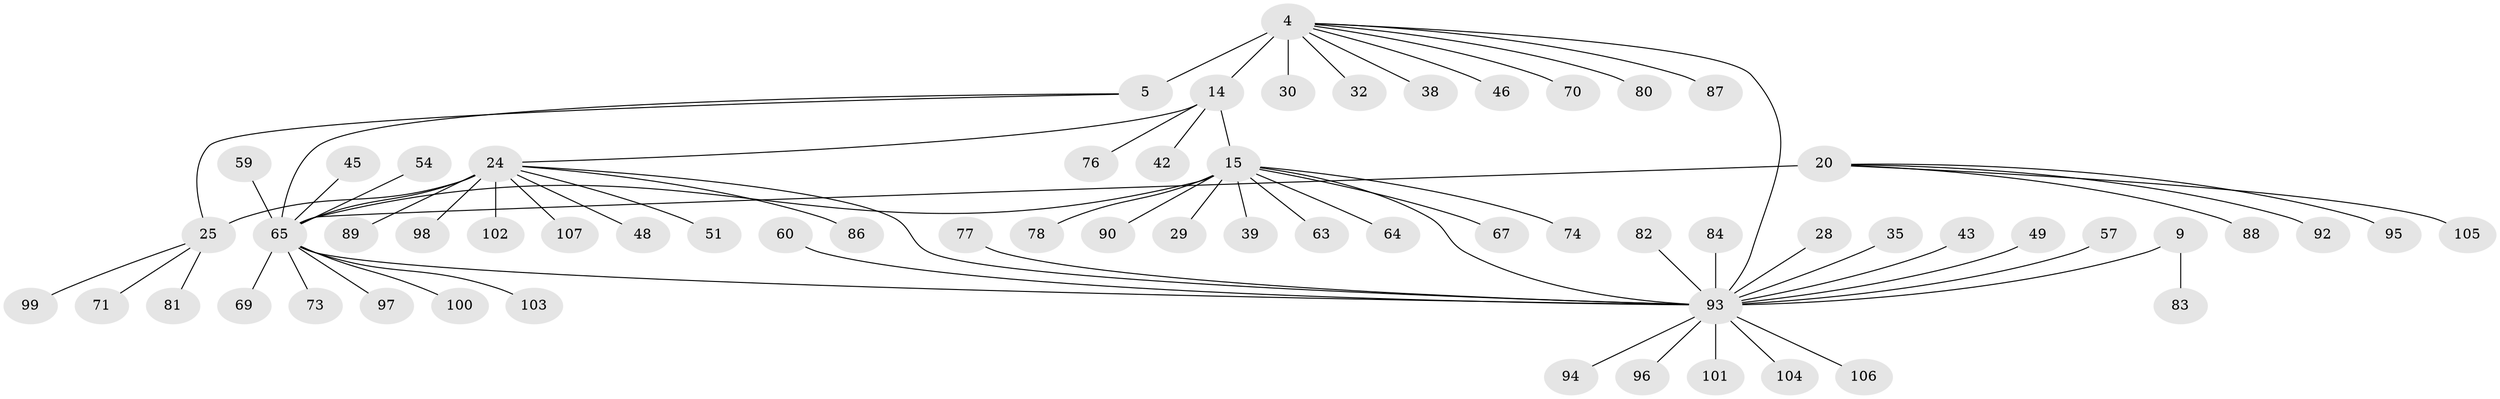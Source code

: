 // original degree distribution, {6: 0.06542056074766354, 7: 0.037383177570093455, 5: 0.037383177570093455, 8: 0.028037383177570093, 9: 0.056074766355140186, 10: 0.018691588785046728, 4: 0.009345794392523364, 1: 0.6074766355140186, 2: 0.09345794392523364, 3: 0.04672897196261682}
// Generated by graph-tools (version 1.1) at 2025/57/03/04/25 21:57:26]
// undirected, 64 vertices, 69 edges
graph export_dot {
graph [start="1"]
  node [color=gray90,style=filled];
  4 [super="+2"];
  5 [super="+3"];
  9;
  14 [super="+11"];
  15 [super="+13+12"];
  20 [super="+19"];
  24 [super="+23+22"];
  25 [super="+21"];
  28;
  29;
  30;
  32;
  35;
  38;
  39;
  42;
  43;
  45;
  46;
  48;
  49;
  51;
  54;
  57;
  59 [super="+44"];
  60 [super="+53"];
  63;
  64 [super="+41+47+50+61"];
  65 [super="+18"];
  67;
  69;
  70;
  71 [super="+66"];
  73;
  74;
  76 [super="+55"];
  77;
  78;
  80;
  81 [super="+72"];
  82;
  83;
  84;
  86;
  87 [super="+75"];
  88;
  89;
  90;
  92;
  93 [super="+68+58+8+56+79+27"];
  94 [super="+85"];
  95;
  96;
  97;
  98;
  99;
  100;
  101;
  102;
  103;
  104;
  105 [super="+91"];
  106;
  107;
  4 -- 5 [weight=6];
  4 -- 38;
  4 -- 46;
  4 -- 80;
  4 -- 87;
  4 -- 32;
  4 -- 70;
  4 -- 30;
  4 -- 14;
  4 -- 93;
  5 -- 25;
  5 -- 65;
  9 -- 83;
  9 -- 93 [weight=4];
  14 -- 15 [weight=6];
  14 -- 42;
  14 -- 76;
  14 -- 24;
  15 -- 67;
  15 -- 74;
  15 -- 78;
  15 -- 93 [weight=3];
  15 -- 64;
  15 -- 63;
  15 -- 39;
  15 -- 90;
  15 -- 29;
  15 -- 65;
  20 -- 95;
  20 -- 88;
  20 -- 92;
  20 -- 105;
  20 -- 65 [weight=6];
  24 -- 25 [weight=6];
  24 -- 51;
  24 -- 98;
  24 -- 102;
  24 -- 86;
  24 -- 107;
  24 -- 93 [weight=3];
  24 -- 48;
  24 -- 89;
  24 -- 65;
  25 -- 99;
  25 -- 71;
  25 -- 81;
  28 -- 93;
  35 -- 93;
  43 -- 93;
  45 -- 65;
  49 -- 93;
  54 -- 65;
  57 -- 93;
  59 -- 65;
  60 -- 93;
  65 -- 97;
  65 -- 100;
  65 -- 69;
  65 -- 103;
  65 -- 73;
  65 -- 93;
  77 -- 93;
  82 -- 93;
  84 -- 93;
  93 -- 96;
  93 -- 101;
  93 -- 104;
  93 -- 106;
  93 -- 94;
}
